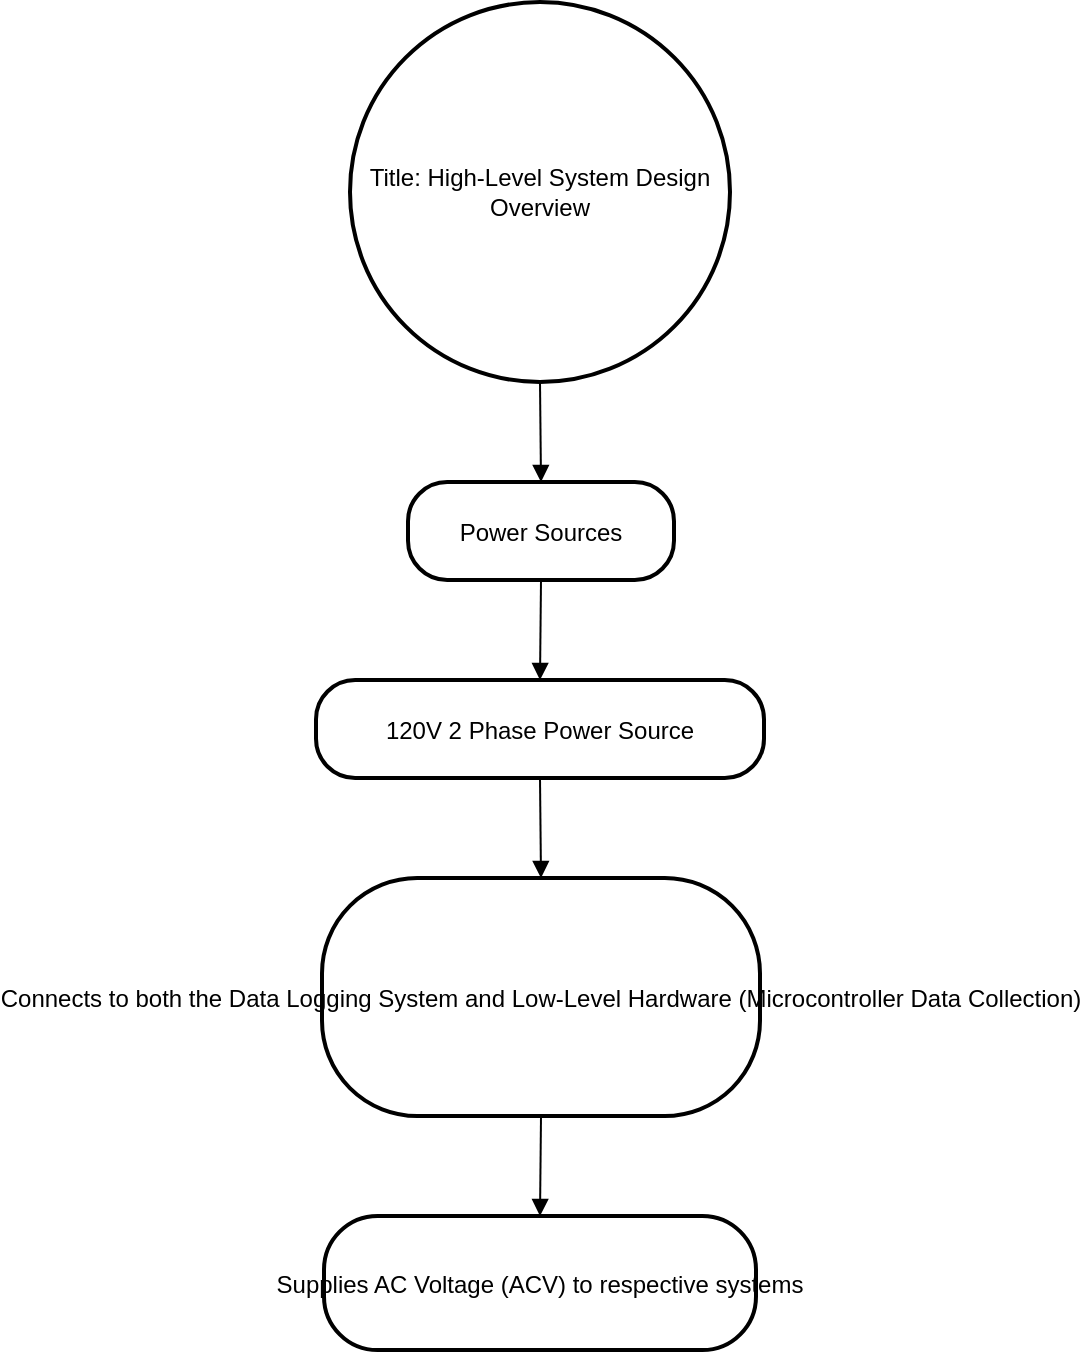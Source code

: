 <mxfile version="24.8.3">
  <diagram name="Page-1" id="9tgis-5ia0xCcqoC1Fh8">
    <mxGraphModel>
      <root>
        <mxCell id="0" />
        <mxCell id="1" parent="0" />
        <mxCell id="2" value="Title: High-Level System Design Overview" style="ellipse;aspect=fixed;strokeWidth=2;whiteSpace=wrap;" vertex="1" parent="1">
          <mxGeometry x="25" y="8" width="190" height="190" as="geometry" />
        </mxCell>
        <mxCell id="3" value="Power Sources" style="rounded=1;arcSize=40;strokeWidth=2" vertex="1" parent="1">
          <mxGeometry x="54" y="248" width="133" height="49" as="geometry" />
        </mxCell>
        <mxCell id="4" value="120V 2 Phase Power Source" style="rounded=1;arcSize=40;strokeWidth=2" vertex="1" parent="1">
          <mxGeometry x="8" y="347" width="224" height="49" as="geometry" />
        </mxCell>
        <mxCell id="5" value="Connects to both the Data Logging System and Low-Level Hardware (Microcontroller Data Collection)" style="rounded=1;arcSize=40;strokeWidth=2" vertex="1" parent="1">
          <mxGeometry x="11" y="446" width="219" height="119" as="geometry" />
        </mxCell>
        <mxCell id="6" value="Supplies AC Voltage (ACV) to respective systems" style="rounded=1;arcSize=40;strokeWidth=2" vertex="1" parent="1">
          <mxGeometry x="12" y="615" width="216" height="67" as="geometry" />
        </mxCell>
        <mxCell id="7" value="" style="curved=1;startArrow=none;endArrow=block;exitX=0.5;exitY=1;entryX=0.5;entryY=0;" edge="1" parent="1" source="2" target="3">
          <mxGeometry relative="1" as="geometry">
            <Array as="points" />
          </mxGeometry>
        </mxCell>
        <mxCell id="8" value="" style="curved=1;startArrow=none;endArrow=block;exitX=0.5;exitY=1;entryX=0.5;entryY=0;" edge="1" parent="1" source="3" target="4">
          <mxGeometry relative="1" as="geometry">
            <Array as="points" />
          </mxGeometry>
        </mxCell>
        <mxCell id="9" value="" style="curved=1;startArrow=none;endArrow=block;exitX=0.5;exitY=1;entryX=0.5;entryY=0;" edge="1" parent="1" source="4" target="5">
          <mxGeometry relative="1" as="geometry">
            <Array as="points" />
          </mxGeometry>
        </mxCell>
        <mxCell id="10" value="" style="curved=1;startArrow=none;endArrow=block;exitX=0.5;exitY=1;entryX=0.5;entryY=0;" edge="1" parent="1" source="5" target="6">
          <mxGeometry relative="1" as="geometry">
            <Array as="points" />
          </mxGeometry>
        </mxCell>
      </root>
    </mxGraphModel>
  </diagram>
</mxfile>
